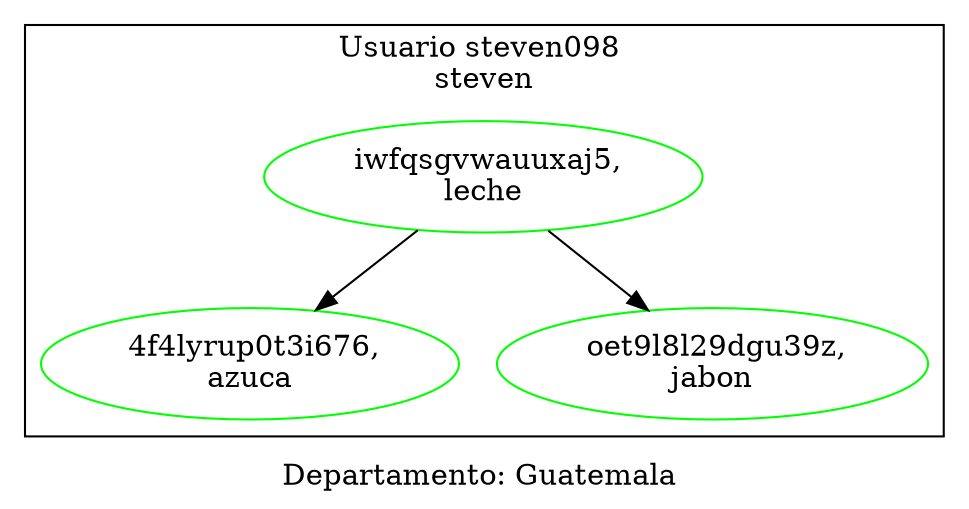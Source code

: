 digraph G { 

 label="Departamento: Guatemala " 

 subgraph cluster_0 { 

 label="Usuario juan perez \n juan " 
node [height=0.5, width=1.2];
}
 subgraph cluster_1 { 

 label="Usuario steven098 \n steven " 
node [height=0.5, width=1.2];
"4f4lyrup0t3i676" [label=" 4f4lyrup0t3i676,\nazuca",color=green] 
"iwfqsgvwauuxaj5" [label=" iwfqsgvwauuxaj5,\nleche",color=green] 
"iwfqsgvwauuxaj5" -> "oet9l8l29dgu39z" 
"iwfqsgvwauuxaj5" -> "4f4lyrup0t3i676" 
"oet9l8l29dgu39z" [label=" oet9l8l29dgu39z,\njabon",color=green] 
}}